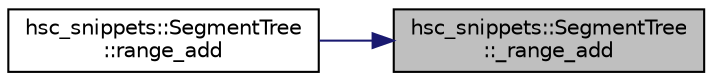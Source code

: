 digraph "hsc_snippets::SegmentTree::_range_add"
{
 // INTERACTIVE_SVG=YES
 // LATEX_PDF_SIZE
  edge [fontname="Helvetica",fontsize="10",labelfontname="Helvetica",labelfontsize="10"];
  node [fontname="Helvetica",fontsize="10",shape=record];
  rankdir="RL";
  Node1 [label="hsc_snippets::SegmentTree\l::_range_add",height=0.2,width=0.4,color="black", fillcolor="grey75", style="filled", fontcolor="black",tooltip=" "];
  Node1 -> Node2 [dir="back",color="midnightblue",fontsize="10",style="solid",fontname="Helvetica"];
  Node2 [label="hsc_snippets::SegmentTree\l::range_add",height=0.2,width=0.4,color="black", fillcolor="white", style="filled",URL="$classhsc__snippets_1_1_segment_tree.html#a133fe306063af78434469d8c9ea0def9",tooltip=" "];
}
